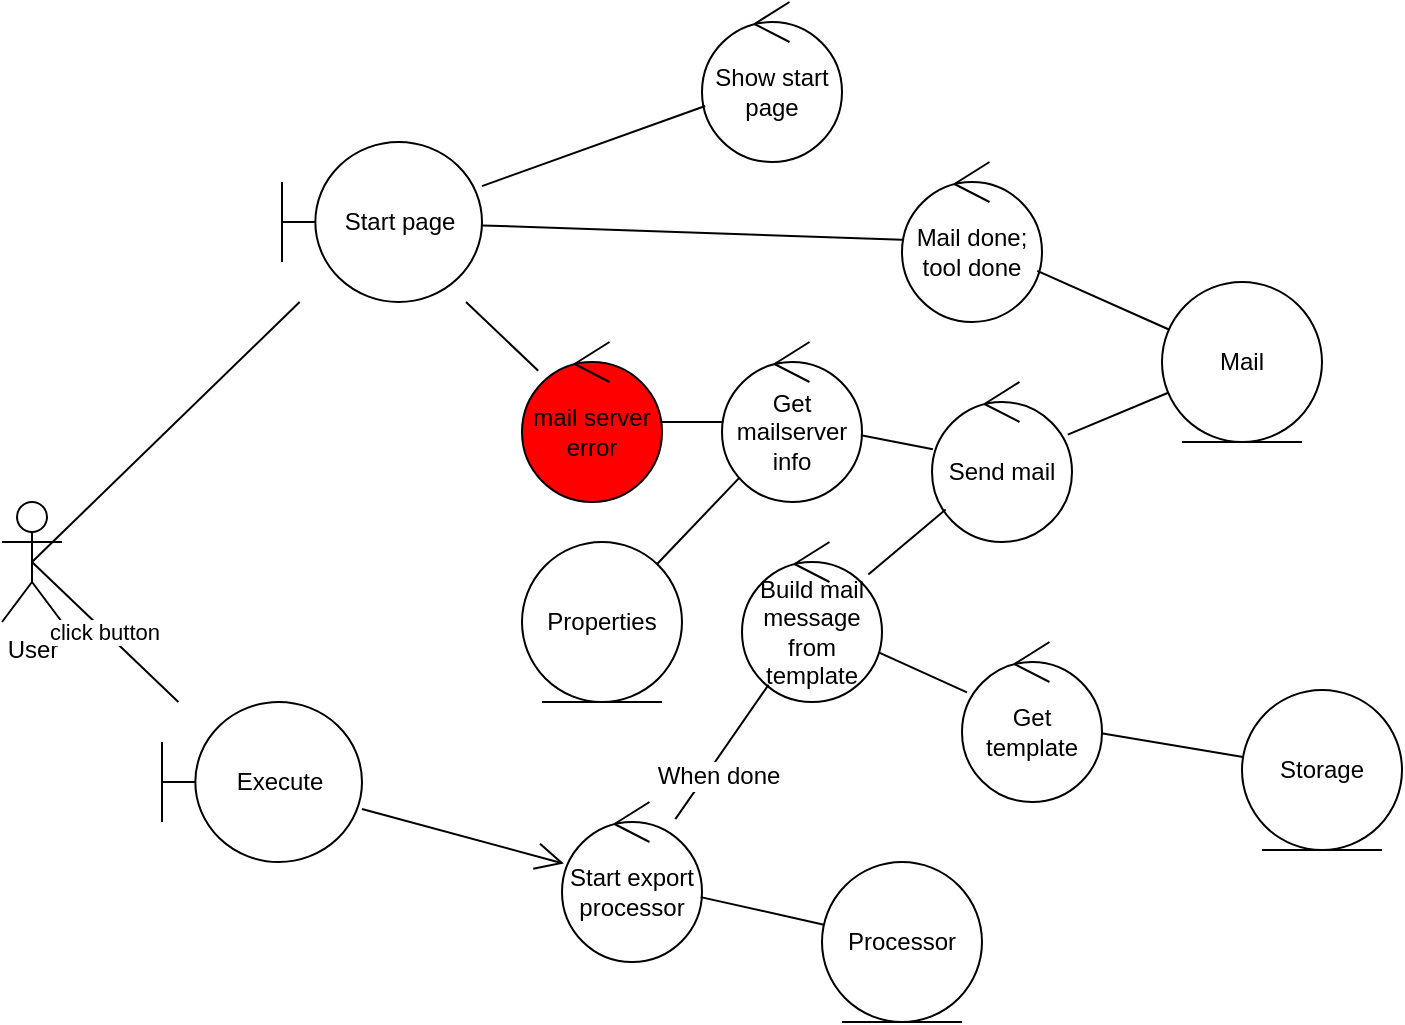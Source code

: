 <mxfile version="12.7.7" type="device"><diagram id="dZnjKxnriLe0iqJ96v_n" name="Page-1"><mxGraphModel dx="2254" dy="841" grid="1" gridSize="10" guides="1" tooltips="1" connect="1" arrows="1" fold="1" page="1" pageScale="1" pageWidth="1169" pageHeight="827" math="0" shadow="0"><root><mxCell id="0"/><mxCell id="1" parent="0"/><mxCell id="BB0n6d5RN3oHGZ0ceFDy-143" value="User" style="shape=umlActor;verticalLabelPosition=bottom;labelBackgroundColor=#ffffff;verticalAlign=top;html=1;" vertex="1" parent="1"><mxGeometry x="50" y="280" width="30" height="60" as="geometry"/></mxCell><mxCell id="BB0n6d5RN3oHGZ0ceFDy-144" value="Start page" style="shape=umlBoundary;whiteSpace=wrap;html=1;" vertex="1" parent="1"><mxGeometry x="190" y="100" width="100" height="80" as="geometry"/></mxCell><mxCell id="BB0n6d5RN3oHGZ0ceFDy-145" value="" style="endArrow=none;html=1;exitX=0.5;exitY=0.5;exitDx=0;exitDy=0;exitPerimeter=0;" edge="1" parent="1" source="BB0n6d5RN3oHGZ0ceFDy-143" target="BB0n6d5RN3oHGZ0ceFDy-144"><mxGeometry relative="1" as="geometry"><mxPoint x="135" y="330" as="sourcePoint"/><mxPoint x="220" y="330" as="targetPoint"/></mxGeometry></mxCell><mxCell id="BB0n6d5RN3oHGZ0ceFDy-146" value="Show start page" style="ellipse;shape=umlControl;whiteSpace=wrap;html=1;" vertex="1" parent="1"><mxGeometry x="400" y="30" width="70" height="80" as="geometry"/></mxCell><mxCell id="BB0n6d5RN3oHGZ0ceFDy-147" value="" style="endArrow=none;html=1;" edge="1" parent="1" source="BB0n6d5RN3oHGZ0ceFDy-146" target="BB0n6d5RN3oHGZ0ceFDy-144"><mxGeometry relative="1" as="geometry"><mxPoint x="205" y="259.1" as="sourcePoint"/><mxPoint x="309" y="230.14" as="targetPoint"/></mxGeometry></mxCell><mxCell id="BB0n6d5RN3oHGZ0ceFDy-150" value="Execute" style="shape=umlBoundary;whiteSpace=wrap;html=1;labelBackgroundColor=none;fillColor=#FFFFFF;" vertex="1" parent="1"><mxGeometry x="130" y="380" width="100" height="80" as="geometry"/></mxCell><mxCell id="BB0n6d5RN3oHGZ0ceFDy-151" value="click button" style="endArrow=none;html=1;exitX=0.5;exitY=0.5;exitDx=0;exitDy=0;exitPerimeter=0;" edge="1" parent="1" source="BB0n6d5RN3oHGZ0ceFDy-143" target="BB0n6d5RN3oHGZ0ceFDy-150"><mxGeometry relative="1" as="geometry"><mxPoint x="145" y="310" as="sourcePoint"/><mxPoint x="290" y="362.051" as="targetPoint"/></mxGeometry></mxCell><mxCell id="BB0n6d5RN3oHGZ0ceFDy-152" value="Start export processor" style="ellipse;shape=umlControl;whiteSpace=wrap;html=1;labelBackgroundColor=none;fillColor=#FFFFFF;" vertex="1" parent="1"><mxGeometry x="330" y="430" width="70" height="80" as="geometry"/></mxCell><mxCell id="BB0n6d5RN3oHGZ0ceFDy-153" value="&lt;div&gt;Processor&lt;/div&gt;" style="ellipse;shape=umlEntity;whiteSpace=wrap;html=1;labelBackgroundColor=none;fillColor=#FFFFFF;" vertex="1" parent="1"><mxGeometry x="460" y="460" width="80" height="80" as="geometry"/></mxCell><mxCell id="BB0n6d5RN3oHGZ0ceFDy-154" value="" style="endArrow=open;html=1;endFill=0;endSize=12;" edge="1" parent="1" source="BB0n6d5RN3oHGZ0ceFDy-150" target="BB0n6d5RN3oHGZ0ceFDy-152"><mxGeometry relative="1" as="geometry"><mxPoint x="145" y="310" as="sourcePoint"/><mxPoint x="255.878" y="477.812" as="targetPoint"/></mxGeometry></mxCell><mxCell id="BB0n6d5RN3oHGZ0ceFDy-155" value="" style="endArrow=none;html=1;" edge="1" parent="1" source="BB0n6d5RN3oHGZ0ceFDy-152" target="BB0n6d5RN3oHGZ0ceFDy-153"><mxGeometry relative="1" as="geometry"><mxPoint x="324" y="484.184" as="sourcePoint"/><mxPoint x="381.031" y="500.363" as="targetPoint"/></mxGeometry></mxCell><mxCell id="BB0n6d5RN3oHGZ0ceFDy-177" value="Mail" style="ellipse;shape=umlEntity;whiteSpace=wrap;html=1;labelBackgroundColor=none;fillColor=#FFFFFF;" vertex="1" parent="1"><mxGeometry x="630" y="170" width="80" height="80" as="geometry"/></mxCell><mxCell id="BB0n6d5RN3oHGZ0ceFDy-178" value="Storage" style="ellipse;shape=umlEntity;whiteSpace=wrap;html=1;labelBackgroundColor=none;fillColor=#FFFFFF;" vertex="1" parent="1"><mxGeometry x="670" y="374" width="80" height="80" as="geometry"/></mxCell><mxCell id="BB0n6d5RN3oHGZ0ceFDy-180" value="" style="endArrow=none;html=1;" edge="1" parent="1" source="BB0n6d5RN3oHGZ0ceFDy-185" target="BB0n6d5RN3oHGZ0ceFDy-189"><mxGeometry relative="1" as="geometry"><mxPoint x="591.871" y="284.369" as="sourcePoint"/><mxPoint x="630.962" y="247.51" as="targetPoint"/></mxGeometry></mxCell><mxCell id="BB0n6d5RN3oHGZ0ceFDy-182" value="Mail done; tool done" style="ellipse;shape=umlControl;whiteSpace=wrap;html=1;labelBackgroundColor=none;fillColor=#FFFFFF;" vertex="1" parent="1"><mxGeometry x="500" y="110" width="70" height="80" as="geometry"/></mxCell><mxCell id="BB0n6d5RN3oHGZ0ceFDy-184" value="" style="endArrow=none;html=1;" edge="1" parent="1" source="BB0n6d5RN3oHGZ0ceFDy-144" target="BB0n6d5RN3oHGZ0ceFDy-182"><mxGeometry relative="1" as="geometry"><mxPoint x="758.829" y="223.255" as="sourcePoint"/><mxPoint x="780.916" y="166.619" as="targetPoint"/></mxGeometry></mxCell><mxCell id="BB0n6d5RN3oHGZ0ceFDy-185" value="Build mail message from template" style="ellipse;shape=umlControl;whiteSpace=wrap;html=1;labelBackgroundColor=none;fillColor=#FFFFFF;" vertex="1" parent="1"><mxGeometry x="420" y="300" width="70" height="80" as="geometry"/></mxCell><mxCell id="BB0n6d5RN3oHGZ0ceFDy-186" value="" style="endArrow=none;html=1;" edge="1" parent="1" source="BB0n6d5RN3oHGZ0ceFDy-152" target="BB0n6d5RN3oHGZ0ceFDy-185"><mxGeometry relative="1" as="geometry"><mxPoint x="409.363" y="487.596" as="sourcePoint"/><mxPoint x="470.953" y="501.323" as="targetPoint"/></mxGeometry></mxCell><mxCell id="BB0n6d5RN3oHGZ0ceFDy-187" value="When done" style="text;html=1;align=center;verticalAlign=middle;resizable=0;points=[];labelBackgroundColor=#ffffff;" vertex="1" connectable="0" parent="BB0n6d5RN3oHGZ0ceFDy-186"><mxGeometry x="-0.27" y="-5" relative="1" as="geometry"><mxPoint as="offset"/></mxGeometry></mxCell><mxCell id="BB0n6d5RN3oHGZ0ceFDy-189" value="Get template" style="ellipse;shape=umlControl;whiteSpace=wrap;html=1;labelBackgroundColor=none;fillColor=#FFFFFF;" vertex="1" parent="1"><mxGeometry x="530" y="350" width="70" height="80" as="geometry"/></mxCell><mxCell id="BB0n6d5RN3oHGZ0ceFDy-190" value="" style="endArrow=none;html=1;" edge="1" parent="1" source="BB0n6d5RN3oHGZ0ceFDy-189" target="BB0n6d5RN3oHGZ0ceFDy-178"><mxGeometry relative="1" as="geometry"><mxPoint x="508.422" y="341.874" as="sourcePoint"/><mxPoint x="551.648" y="357.872" as="targetPoint"/></mxGeometry></mxCell><mxCell id="BB0n6d5RN3oHGZ0ceFDy-191" value="Send mail" style="ellipse;shape=umlControl;whiteSpace=wrap;html=1;labelBackgroundColor=none;fillColor=#FFFFFF;" vertex="1" parent="1"><mxGeometry x="515" y="220" width="70" height="80" as="geometry"/></mxCell><mxCell id="BB0n6d5RN3oHGZ0ceFDy-194" value="" style="endArrow=none;html=1;" edge="1" parent="1" source="BB0n6d5RN3oHGZ0ceFDy-185" target="BB0n6d5RN3oHGZ0ceFDy-191"><mxGeometry relative="1" as="geometry"><mxPoint x="499.927" y="352.574" as="sourcePoint"/><mxPoint x="560.079" y="357.314" as="targetPoint"/></mxGeometry></mxCell><mxCell id="BB0n6d5RN3oHGZ0ceFDy-195" value="" style="endArrow=none;html=1;" edge="1" parent="1" source="BB0n6d5RN3oHGZ0ceFDy-191" target="BB0n6d5RN3oHGZ0ceFDy-177"><mxGeometry relative="1" as="geometry"><mxPoint x="485.17" y="317.31" as="sourcePoint"/><mxPoint x="494.657" y="302.549" as="targetPoint"/></mxGeometry></mxCell><mxCell id="BB0n6d5RN3oHGZ0ceFDy-196" value="" style="endArrow=none;html=1;" edge="1" parent="1" source="BB0n6d5RN3oHGZ0ceFDy-182" target="BB0n6d5RN3oHGZ0ceFDy-177"><mxGeometry relative="1" as="geometry"><mxPoint x="594.613" y="264.066" as="sourcePoint"/><mxPoint x="630.645" y="257.155" as="targetPoint"/></mxGeometry></mxCell><mxCell id="BB0n6d5RN3oHGZ0ceFDy-197" value="Properties" style="ellipse;shape=umlEntity;whiteSpace=wrap;html=1;labelBackgroundColor=none;fillColor=#FFFFFF;" vertex="1" parent="1"><mxGeometry x="310" y="300" width="80" height="80" as="geometry"/></mxCell><mxCell id="BB0n6d5RN3oHGZ0ceFDy-198" value="" style="endArrow=none;html=1;" edge="1" parent="1" source="BB0n6d5RN3oHGZ0ceFDy-199" target="BB0n6d5RN3oHGZ0ceFDy-197"><mxGeometry relative="1" as="geometry"><mxPoint x="690" y="300" as="sourcePoint"/><mxPoint x="680.537" y="417.468" as="targetPoint"/></mxGeometry></mxCell><mxCell id="BB0n6d5RN3oHGZ0ceFDy-199" value="Get mailserver info" style="ellipse;shape=umlControl;whiteSpace=wrap;html=1;labelBackgroundColor=none;fillColor=#FFFFFF;" vertex="1" parent="1"><mxGeometry x="410" y="200" width="70" height="80" as="geometry"/></mxCell><mxCell id="BB0n6d5RN3oHGZ0ceFDy-200" value="" style="endArrow=none;html=1;" edge="1" parent="1" source="BB0n6d5RN3oHGZ0ceFDy-191" target="BB0n6d5RN3oHGZ0ceFDy-199"><mxGeometry relative="1" as="geometry"><mxPoint x="690" y="320" as="sourcePoint"/><mxPoint x="760" y="320" as="targetPoint"/></mxGeometry></mxCell><mxCell id="BB0n6d5RN3oHGZ0ceFDy-201" value="mail server error" style="ellipse;shape=umlControl;whiteSpace=wrap;html=1;labelBackgroundColor=none;fillColor=#FF0000;" vertex="1" parent="1"><mxGeometry x="310" y="200" width="70" height="80" as="geometry"/></mxCell><mxCell id="BB0n6d5RN3oHGZ0ceFDy-202" value="" style="endArrow=none;html=1;" edge="1" parent="1" source="BB0n6d5RN3oHGZ0ceFDy-201" target="BB0n6d5RN3oHGZ0ceFDy-199"><mxGeometry relative="1" as="geometry"><mxPoint x="320" y="176.364" as="sourcePoint"/><mxPoint x="510.071" y="162.54" as="targetPoint"/></mxGeometry></mxCell><mxCell id="BB0n6d5RN3oHGZ0ceFDy-203" value="" style="endArrow=none;html=1;" edge="1" parent="1" source="BB0n6d5RN3oHGZ0ceFDy-144" target="BB0n6d5RN3oHGZ0ceFDy-201"><mxGeometry relative="1" as="geometry"><mxPoint x="390" y="250" as="sourcePoint"/><mxPoint x="420" y="250" as="targetPoint"/></mxGeometry></mxCell></root></mxGraphModel></diagram></mxfile>